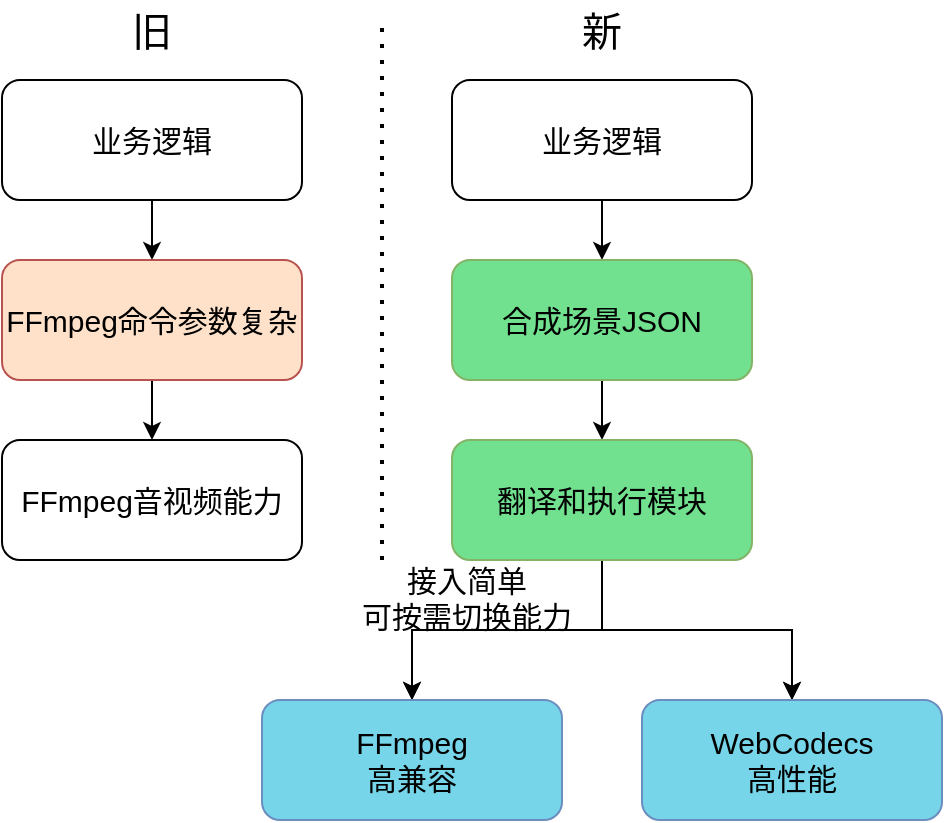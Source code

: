 <mxfile version="24.7.7">
  <diagram name="第 1 页" id="J6Jc9HVpwCQTytrT1AX0">
    <mxGraphModel dx="954" dy="557" grid="1" gridSize="10" guides="1" tooltips="1" connect="1" arrows="1" fold="1" page="1" pageScale="1" pageWidth="850" pageHeight="1100" math="0" shadow="0">
      <root>
        <mxCell id="0" />
        <mxCell id="1" parent="0" />
        <mxCell id="3VIQuk2y1fccYM4NqY5o-7" value="" style="edgeStyle=orthogonalEdgeStyle;rounded=0;orthogonalLoop=1;jettySize=auto;html=1;fontSize=15;" parent="1" source="3VIQuk2y1fccYM4NqY5o-2" target="3VIQuk2y1fccYM4NqY5o-6" edge="1">
          <mxGeometry relative="1" as="geometry" />
        </mxCell>
        <mxCell id="3VIQuk2y1fccYM4NqY5o-2" value="业务逻辑" style="rounded=1;whiteSpace=wrap;html=1;fontSize=15;" parent="1" vertex="1">
          <mxGeometry x="160" y="190" width="150" height="60" as="geometry" />
        </mxCell>
        <mxCell id="3VIQuk2y1fccYM4NqY5o-9" value="" style="edgeStyle=orthogonalEdgeStyle;rounded=0;orthogonalLoop=1;jettySize=auto;html=1;fontSize=15;" parent="1" source="3VIQuk2y1fccYM4NqY5o-6" target="3VIQuk2y1fccYM4NqY5o-8" edge="1">
          <mxGeometry relative="1" as="geometry" />
        </mxCell>
        <mxCell id="3VIQuk2y1fccYM4NqY5o-6" value="FFmpeg命令参数&lt;span style=&quot;background-color: initial;&quot;&gt;复杂&lt;/span&gt;" style="whiteSpace=wrap;html=1;rounded=1;fontSize=15;fillColor=#FFE1C9;strokeColor=#b85450;fontColor=#000000;" parent="1" vertex="1">
          <mxGeometry x="160" y="280" width="150" height="60" as="geometry" />
        </mxCell>
        <mxCell id="3VIQuk2y1fccYM4NqY5o-8" value="FFmpeg音视频能力" style="whiteSpace=wrap;html=1;rounded=1;fontSize=15;" parent="1" vertex="1">
          <mxGeometry x="160" y="370" width="150" height="60" as="geometry" />
        </mxCell>
        <mxCell id="3VIQuk2y1fccYM4NqY5o-12" value="" style="edgeStyle=orthogonalEdgeStyle;rounded=0;orthogonalLoop=1;jettySize=auto;html=1;fontSize=15;" parent="1" source="3VIQuk2y1fccYM4NqY5o-13" target="3VIQuk2y1fccYM4NqY5o-15" edge="1">
          <mxGeometry relative="1" as="geometry" />
        </mxCell>
        <mxCell id="3VIQuk2y1fccYM4NqY5o-13" value="业务逻辑" style="rounded=1;whiteSpace=wrap;html=1;fontSize=15;" parent="1" vertex="1">
          <mxGeometry x="385" y="190" width="150" height="60" as="geometry" />
        </mxCell>
        <mxCell id="3VIQuk2y1fccYM4NqY5o-14" value="" style="edgeStyle=orthogonalEdgeStyle;rounded=0;orthogonalLoop=1;jettySize=auto;html=1;fontSize=15;" parent="1" source="3VIQuk2y1fccYM4NqY5o-15" target="3VIQuk2y1fccYM4NqY5o-16" edge="1">
          <mxGeometry relative="1" as="geometry" />
        </mxCell>
        <mxCell id="3VIQuk2y1fccYM4NqY5o-15" value="合成场景JSON" style="whiteSpace=wrap;html=1;rounded=1;fontSize=15;fillColor=#71E08F;strokeColor=#82b366;fontColor=#000000;" parent="1" vertex="1">
          <mxGeometry x="385" y="280" width="150" height="60" as="geometry" />
        </mxCell>
        <mxCell id="3VIQuk2y1fccYM4NqY5o-18" value="" style="edgeStyle=orthogonalEdgeStyle;rounded=0;orthogonalLoop=1;jettySize=auto;html=1;fontSize=15;" parent="1" source="3VIQuk2y1fccYM4NqY5o-16" target="3VIQuk2y1fccYM4NqY5o-17" edge="1">
          <mxGeometry relative="1" as="geometry" />
        </mxCell>
        <mxCell id="3VIQuk2y1fccYM4NqY5o-19" value="" style="edgeStyle=orthogonalEdgeStyle;rounded=0;orthogonalLoop=1;jettySize=auto;html=1;fontSize=15;" parent="1" source="3VIQuk2y1fccYM4NqY5o-16" target="3VIQuk2y1fccYM4NqY5o-17" edge="1">
          <mxGeometry relative="1" as="geometry" />
        </mxCell>
        <mxCell id="3VIQuk2y1fccYM4NqY5o-24" value="" style="edgeStyle=orthogonalEdgeStyle;rounded=0;orthogonalLoop=1;jettySize=auto;html=1;fontSize=15;" parent="1" source="3VIQuk2y1fccYM4NqY5o-16" target="3VIQuk2y1fccYM4NqY5o-23" edge="1">
          <mxGeometry relative="1" as="geometry" />
        </mxCell>
        <mxCell id="3VIQuk2y1fccYM4NqY5o-32" value="" style="edgeStyle=orthogonalEdgeStyle;rounded=0;orthogonalLoop=1;jettySize=auto;html=1;" parent="1" source="3VIQuk2y1fccYM4NqY5o-16" target="3VIQuk2y1fccYM4NqY5o-23" edge="1">
          <mxGeometry relative="1" as="geometry" />
        </mxCell>
        <mxCell id="3VIQuk2y1fccYM4NqY5o-16" value="翻译和执行模块" style="whiteSpace=wrap;html=1;rounded=1;fontSize=15;fillColor=#71E08F;strokeColor=#82b366;fontColor=#000000;" parent="1" vertex="1">
          <mxGeometry x="385" y="370" width="150" height="60" as="geometry" />
        </mxCell>
        <mxCell id="3VIQuk2y1fccYM4NqY5o-17" value="FFmpeg&lt;div&gt;高兼容&lt;/div&gt;" style="whiteSpace=wrap;html=1;rounded=1;fontSize=15;fillColor=#76D5E8;strokeColor=#6c8ebf;fontColor=#000000;" parent="1" vertex="1">
          <mxGeometry x="290" y="500" width="150" height="60" as="geometry" />
        </mxCell>
        <mxCell id="3VIQuk2y1fccYM4NqY5o-23" value="WebCodecs&lt;div&gt;高性能&lt;/div&gt;" style="whiteSpace=wrap;html=1;rounded=1;fontSize=15;fillColor=#76D5E8;strokeColor=#6c8ebf;fontColor=#000000;" parent="1" vertex="1">
          <mxGeometry x="480" y="500" width="150" height="60" as="geometry" />
        </mxCell>
        <mxCell id="3VIQuk2y1fccYM4NqY5o-29" value="旧" style="text;html=1;align=center;verticalAlign=middle;whiteSpace=wrap;rounded=0;fontSize=20;" parent="1" vertex="1">
          <mxGeometry x="205" y="150" width="60" height="30" as="geometry" />
        </mxCell>
        <mxCell id="3VIQuk2y1fccYM4NqY5o-30" value="新" style="text;html=1;align=center;verticalAlign=middle;whiteSpace=wrap;rounded=0;fontSize=20;" parent="1" vertex="1">
          <mxGeometry x="430" y="150" width="60" height="30" as="geometry" />
        </mxCell>
        <mxCell id="3VIQuk2y1fccYM4NqY5o-33" value="接入简单&lt;div&gt;可按需切换能力&lt;/div&gt;" style="text;html=1;align=center;verticalAlign=middle;whiteSpace=wrap;rounded=0;fontSize=15;" parent="1" vertex="1">
          <mxGeometry x="335" y="434" width="115" height="30" as="geometry" />
        </mxCell>
        <mxCell id="TM77VG5JU-DoQcMOQQNA-1" value="" style="endArrow=none;dashed=1;html=1;dashPattern=1 3;strokeWidth=2;rounded=0;" parent="1" edge="1">
          <mxGeometry width="50" height="50" relative="1" as="geometry">
            <mxPoint x="350" y="430" as="sourcePoint" />
            <mxPoint x="350" y="160" as="targetPoint" />
          </mxGeometry>
        </mxCell>
      </root>
    </mxGraphModel>
  </diagram>
</mxfile>
